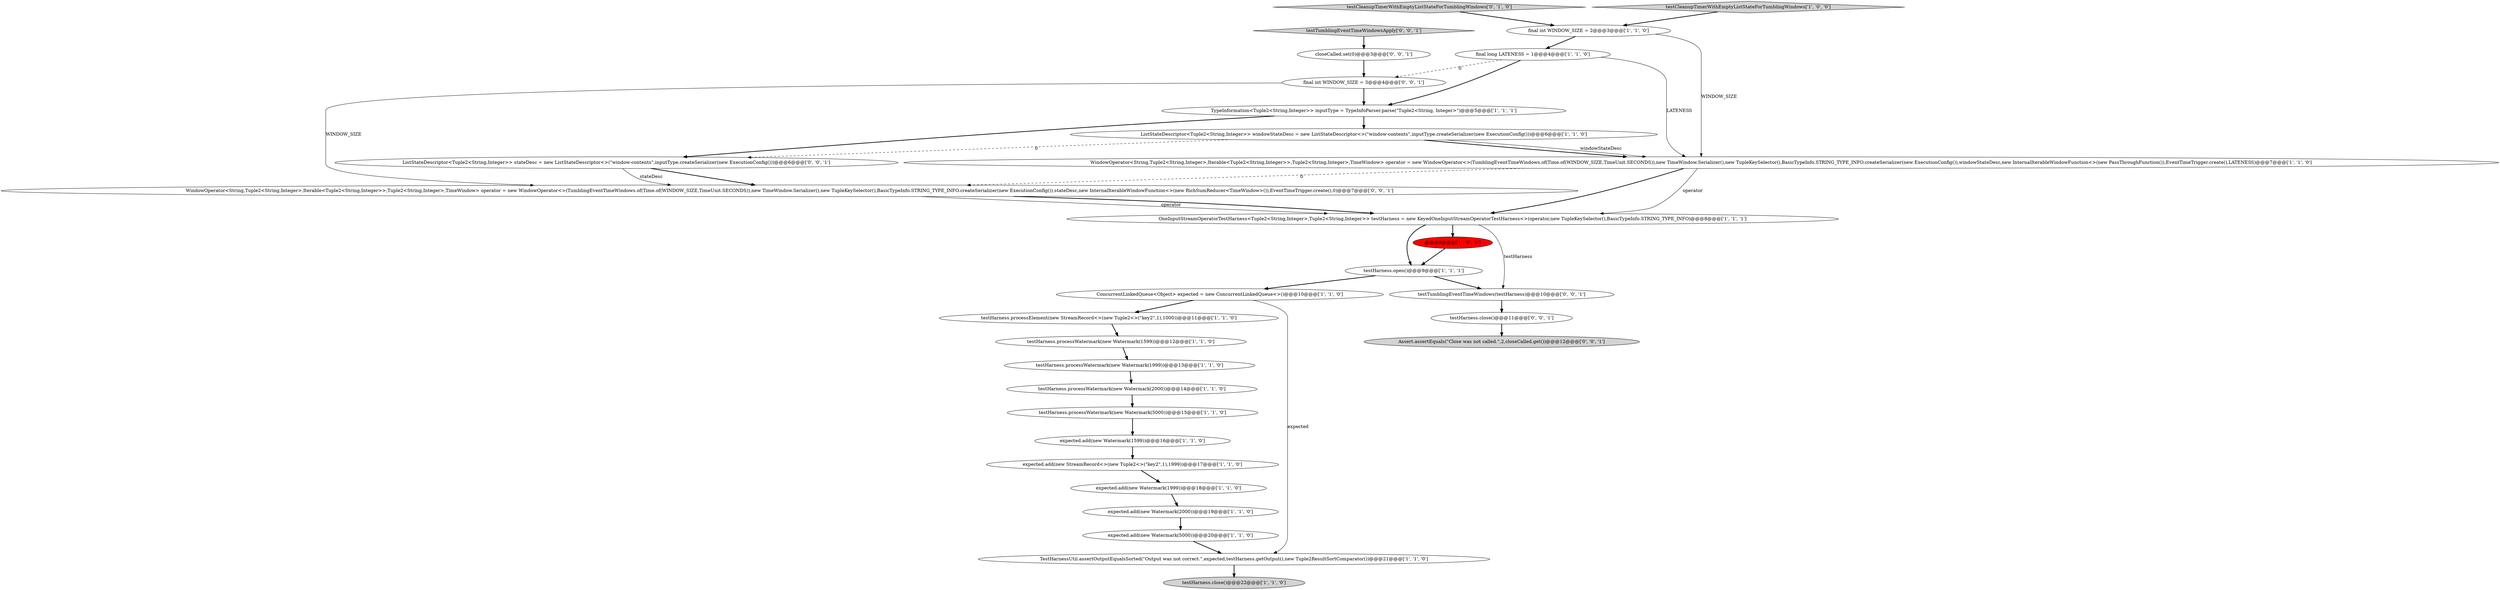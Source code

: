 digraph {
9 [style = filled, label = "expected.add(new Watermark(2000))@@@19@@@['1', '1', '0']", fillcolor = white, shape = ellipse image = "AAA0AAABBB1BBB"];
14 [style = filled, label = "final long LATENESS = 1@@@4@@@['1', '1', '0']", fillcolor = white, shape = ellipse image = "AAA0AAABBB1BBB"];
5 [style = filled, label = "testHarness.processWatermark(new Watermark(2000))@@@14@@@['1', '1', '0']", fillcolor = white, shape = ellipse image = "AAA0AAABBB1BBB"];
3 [style = filled, label = "expected.add(new StreamRecord<>(new Tuple2<>(\"key2\",1),1999))@@@17@@@['1', '1', '0']", fillcolor = white, shape = ellipse image = "AAA0AAABBB1BBB"];
7 [style = filled, label = "TestHarnessUtil.assertOutputEqualsSorted(\"Output was not correct.\",expected,testHarness.getOutput(),new Tuple2ResultSortComparator())@@@21@@@['1', '1', '0']", fillcolor = white, shape = ellipse image = "AAA0AAABBB1BBB"];
25 [style = filled, label = "ListStateDescriptor<Tuple2<String,Integer>> stateDesc = new ListStateDescriptor<>(\"window-contents\",inputType.createSerializer(new ExecutionConfig()))@@@6@@@['0', '0', '1']", fillcolor = white, shape = ellipse image = "AAA0AAABBB3BBB"];
0 [style = filled, label = "testHarness.processElement(new StreamRecord<>(new Tuple2<>(\"key2\",1),1000))@@@11@@@['1', '1', '0']", fillcolor = white, shape = ellipse image = "AAA0AAABBB1BBB"];
24 [style = filled, label = "testHarness.close()@@@11@@@['0', '0', '1']", fillcolor = white, shape = ellipse image = "AAA0AAABBB3BBB"];
27 [style = filled, label = "Assert.assertEquals(\"Close was not called.\",2,closeCalled.get())@@@12@@@['0', '0', '1']", fillcolor = lightgray, shape = ellipse image = "AAA0AAABBB3BBB"];
26 [style = filled, label = "WindowOperator<String,Tuple2<String,Integer>,Iterable<Tuple2<String,Integer>>,Tuple2<String,Integer>,TimeWindow> operator = new WindowOperator<>(TumblingEventTimeWindows.of(Time.of(WINDOW_SIZE,TimeUnit.SECONDS)),new TimeWindow.Serializer(),new TupleKeySelector(),BasicTypeInfo.STRING_TYPE_INFO.createSerializer(new ExecutionConfig()),stateDesc,new InternalIterableWindowFunction<>(new RichSumReducer<TimeWindow>()),EventTimeTrigger.create(),0)@@@7@@@['0', '0', '1']", fillcolor = white, shape = ellipse image = "AAA0AAABBB3BBB"];
18 [style = filled, label = "final int WINDOW_SIZE = 2@@@3@@@['1', '1', '0']", fillcolor = white, shape = ellipse image = "AAA0AAABBB1BBB"];
22 [style = filled, label = "testCleanupTimerWithEmptyListStateForTumblingWindows['0', '1', '0']", fillcolor = lightgray, shape = diamond image = "AAA0AAABBB2BBB"];
10 [style = filled, label = "testCleanupTimerWithEmptyListStateForTumblingWindows['1', '0', '0']", fillcolor = lightgray, shape = diamond image = "AAA0AAABBB1BBB"];
11 [style = filled, label = "ListStateDescriptor<Tuple2<String,Integer>> windowStateDesc = new ListStateDescriptor<>(\"window-contents\",inputType.createSerializer(new ExecutionConfig()))@@@6@@@['1', '1', '0']", fillcolor = white, shape = ellipse image = "AAA0AAABBB1BBB"];
23 [style = filled, label = "testTumblingEventTimeWindows(testHarness)@@@10@@@['0', '0', '1']", fillcolor = white, shape = ellipse image = "AAA0AAABBB3BBB"];
16 [style = filled, label = "testHarness.processWatermark(new Watermark(1999))@@@13@@@['1', '1', '0']", fillcolor = white, shape = ellipse image = "AAA0AAABBB1BBB"];
12 [style = filled, label = "@@@9@@@['1', '0', '0']", fillcolor = red, shape = ellipse image = "AAA1AAABBB1BBB"];
19 [style = filled, label = "WindowOperator<String,Tuple2<String,Integer>,Iterable<Tuple2<String,Integer>>,Tuple2<String,Integer>,TimeWindow> operator = new WindowOperator<>(TumblingEventTimeWindows.of(Time.of(WINDOW_SIZE,TimeUnit.SECONDS)),new TimeWindow.Serializer(),new TupleKeySelector(),BasicTypeInfo.STRING_TYPE_INFO.createSerializer(new ExecutionConfig()),windowStateDesc,new InternalIterableWindowFunction<>(new PassThroughFunction()),EventTimeTrigger.create(),LATENESS)@@@7@@@['1', '1', '0']", fillcolor = white, shape = ellipse image = "AAA0AAABBB1BBB"];
1 [style = filled, label = "OneInputStreamOperatorTestHarness<Tuple2<String,Integer>,Tuple2<String,Integer>> testHarness = new KeyedOneInputStreamOperatorTestHarness<>(operator,new TupleKeySelector(),BasicTypeInfo.STRING_TYPE_INFO)@@@8@@@['1', '1', '1']", fillcolor = white, shape = ellipse image = "AAA0AAABBB1BBB"];
6 [style = filled, label = "testHarness.close()@@@22@@@['1', '1', '0']", fillcolor = lightgray, shape = ellipse image = "AAA0AAABBB1BBB"];
2 [style = filled, label = "testHarness.processWatermark(new Watermark(5000))@@@15@@@['1', '1', '0']", fillcolor = white, shape = ellipse image = "AAA0AAABBB1BBB"];
20 [style = filled, label = "ConcurrentLinkedQueue<Object> expected = new ConcurrentLinkedQueue<>()@@@10@@@['1', '1', '0']", fillcolor = white, shape = ellipse image = "AAA0AAABBB1BBB"];
17 [style = filled, label = "expected.add(new Watermark(5000))@@@20@@@['1', '1', '0']", fillcolor = white, shape = ellipse image = "AAA0AAABBB1BBB"];
15 [style = filled, label = "TypeInformation<Tuple2<String,Integer>> inputType = TypeInfoParser.parse(\"Tuple2<String, Integer>\")@@@5@@@['1', '1', '1']", fillcolor = white, shape = ellipse image = "AAA0AAABBB1BBB"];
28 [style = filled, label = "closeCalled.set(0)@@@3@@@['0', '0', '1']", fillcolor = white, shape = ellipse image = "AAA0AAABBB3BBB"];
30 [style = filled, label = "testTumblingEventTimeWindowsApply['0', '0', '1']", fillcolor = lightgray, shape = diamond image = "AAA0AAABBB3BBB"];
13 [style = filled, label = "expected.add(new Watermark(1599))@@@16@@@['1', '1', '0']", fillcolor = white, shape = ellipse image = "AAA0AAABBB1BBB"];
21 [style = filled, label = "expected.add(new Watermark(1999))@@@18@@@['1', '1', '0']", fillcolor = white, shape = ellipse image = "AAA0AAABBB1BBB"];
8 [style = filled, label = "testHarness.open()@@@9@@@['1', '1', '1']", fillcolor = white, shape = ellipse image = "AAA0AAABBB1BBB"];
29 [style = filled, label = "final int WINDOW_SIZE = 3@@@4@@@['0', '0', '1']", fillcolor = white, shape = ellipse image = "AAA0AAABBB3BBB"];
4 [style = filled, label = "testHarness.processWatermark(new Watermark(1599))@@@12@@@['1', '1', '0']", fillcolor = white, shape = ellipse image = "AAA0AAABBB1BBB"];
28->29 [style = bold, label=""];
10->18 [style = bold, label=""];
29->15 [style = bold, label=""];
19->1 [style = solid, label="operator"];
1->8 [style = bold, label=""];
26->1 [style = solid, label="operator"];
8->23 [style = bold, label=""];
15->25 [style = bold, label=""];
25->26 [style = solid, label="stateDesc"];
26->1 [style = bold, label=""];
20->0 [style = bold, label=""];
18->19 [style = solid, label="WINDOW_SIZE"];
14->19 [style = solid, label="LATENESS"];
9->17 [style = bold, label=""];
11->19 [style = bold, label=""];
2->13 [style = bold, label=""];
11->19 [style = solid, label="windowStateDesc"];
17->7 [style = bold, label=""];
19->1 [style = bold, label=""];
5->2 [style = bold, label=""];
23->24 [style = bold, label=""];
21->9 [style = bold, label=""];
22->18 [style = bold, label=""];
30->28 [style = bold, label=""];
8->20 [style = bold, label=""];
1->23 [style = solid, label="testHarness"];
15->11 [style = bold, label=""];
13->3 [style = bold, label=""];
19->26 [style = dashed, label="0"];
0->4 [style = bold, label=""];
20->7 [style = solid, label="expected"];
12->8 [style = bold, label=""];
7->6 [style = bold, label=""];
25->26 [style = bold, label=""];
11->25 [style = dashed, label="0"];
1->12 [style = bold, label=""];
16->5 [style = bold, label=""];
3->21 [style = bold, label=""];
14->15 [style = bold, label=""];
14->29 [style = dashed, label="0"];
29->26 [style = solid, label="WINDOW_SIZE"];
18->14 [style = bold, label=""];
24->27 [style = bold, label=""];
4->16 [style = bold, label=""];
}
